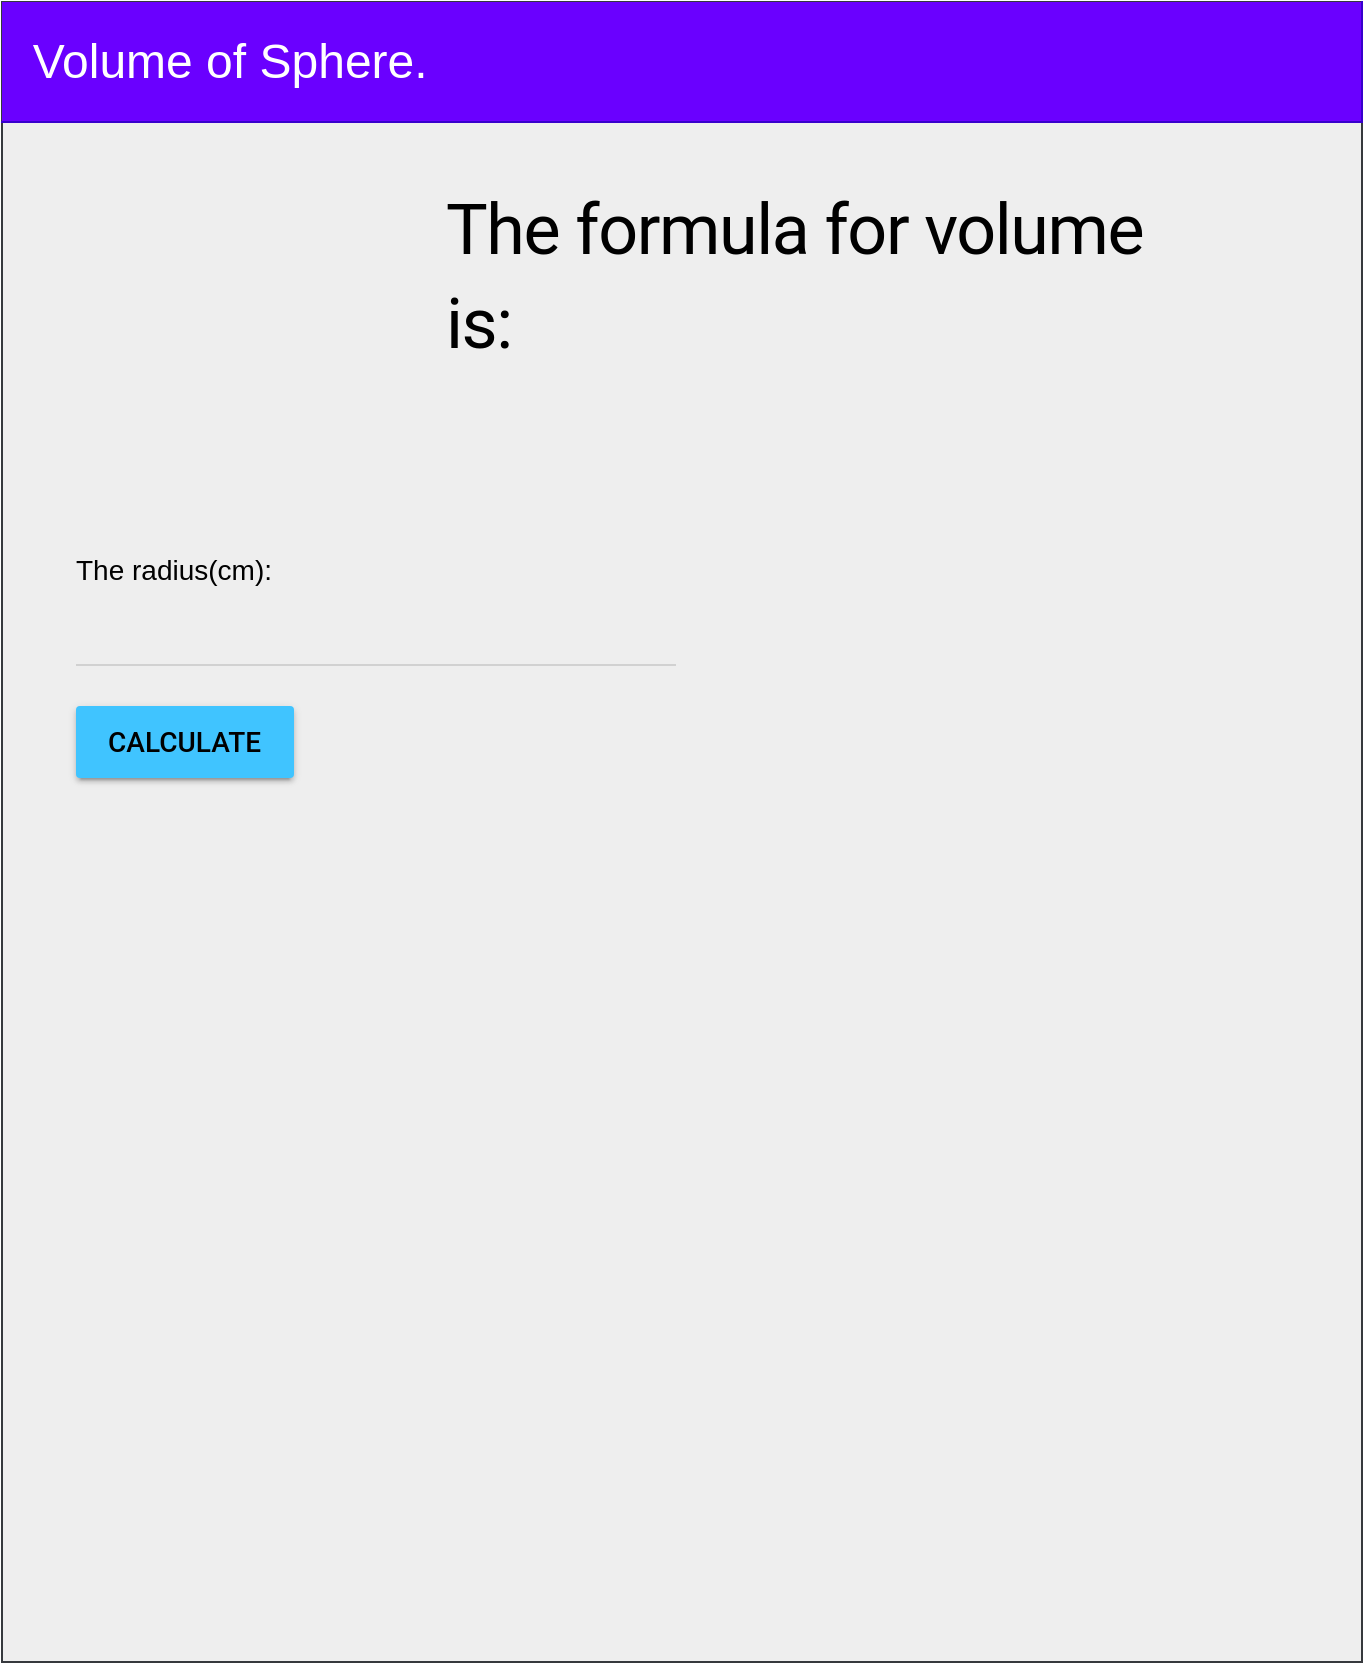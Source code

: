 <mxfile>
    <diagram id="-jnHxenjXdfZWV0Q3tfb" name="Page-1">
        <mxGraphModel dx="2553" dy="1110" grid="1" gridSize="10" guides="1" tooltips="1" connect="1" arrows="1" fold="1" page="1" pageScale="1" pageWidth="850" pageHeight="1100" math="0" shadow="0">
            <root>
                <mxCell id="0"/>
                <mxCell id="1" parent="0"/>
                <mxCell id="2" value="" style="verticalLabelPosition=bottom;verticalAlign=top;html=1;shape=mxgraph.basic.rect;fillColor2=none;strokeWidth=1;size=20;indent=5;fillColor=#eeeeee;strokeColor=#36393d;" parent="1" vertex="1">
                    <mxGeometry x="90" y="80" width="680" height="830" as="geometry"/>
                </mxCell>
                <mxCell id="3" value="&lt;p style=&quot;line-height: 1.2&quot;&gt;&lt;span style=&quot;font-size: 24px&quot;&gt;&amp;nbsp; Volume of Sphere.&lt;/span&gt;&lt;/p&gt;" style="shape=partialRectangle;whiteSpace=wrap;html=1;top=0;left=0;fillColor=#6a00ff;align=left;fontColor=#ffffff;strokeColor=#3700CC;" parent="1" vertex="1">
                    <mxGeometry x="90" y="80" width="680" height="60" as="geometry"/>
                </mxCell>
                <mxCell id="5" value="&lt;h1 style=&quot;padding: 0px ; font-size: 35px ; line-height: 1.35 ; letter-spacing: -0.02em ; margin: 24px 0px 24px 40px ; font-family: &amp;#34;roboto&amp;#34; , &amp;#34;helvetica&amp;#34; , &amp;#34;arial&amp;#34; , sans-serif ; font-weight: 400 ; font-style: normal ; text-indent: 0px ; text-transform: none ; word-spacing: 0px&quot;&gt;&lt;font color=&quot;#000000&quot;&gt;The formula for volume is:&lt;/font&gt;&lt;/h1&gt;" style="text;whiteSpace=wrap;html=1;fontSize=25;" parent="1" vertex="1">
                    <mxGeometry x="270" y="140" width="430" height="110" as="geometry"/>
                </mxCell>
                <mxCell id="6" value="&lt;span style=&quot;font-family: &amp;#34;helvetica&amp;#34; , &amp;#34;arial&amp;#34; , sans-serif ; font-size: 14px ; font-style: normal ; font-weight: 400 ; letter-spacing: normal ; text-indent: 0px ; text-transform: none ; word-spacing: 0px ; display: inline ; float: none&quot;&gt;&lt;font color=&quot;#000000&quot;&gt;The radius(cm):&lt;/font&gt;&lt;/span&gt;" style="text;whiteSpace=wrap;html=1;fontSize=24;" parent="1" vertex="1">
                    <mxGeometry x="125" y="340" width="115" height="50" as="geometry"/>
                </mxCell>
                <mxCell id="7" value="&lt;form action=&quot;https://ics2o-unit3-04-html.evgeny-vovk.repl.co/&quot; style=&quot;text-indent: 0px&quot;&gt;&lt;div class=&quot;mdl-textfield mdl-js-textfield is-upgraded&quot; style=&quot;position: relative ; display: inline-block ; box-sizing: border-box ; width: 300px ; max-width: 100% ; margin: 0px ; padding: 20px 0px&quot;&gt;&lt;font color=&quot;#000000&quot;&gt;&lt;br&gt;&lt;br&gt;&lt;input class=&quot;mdl-textfield__input&quot; type=&quot;text&quot; pattern=&quot;-?[0-9]*(\.[0-9]+)?&quot; id=&quot;fahrenheit&quot; style=&quot;font-family: &amp;#34;helvetica&amp;#34; , &amp;#34;arial&amp;#34; , sans-serif ; font-size: 16px ; font-style: normal ; font-weight: 400 ; letter-spacing: normal ; text-transform: none ; word-spacing: 0px ; border-top: none ; border-right: none ; border-left: none ; border-bottom: 1px solid rgba(0 , 0 , 0 , 0.12) ; display: block ; margin: 0px ; padding: 4px 0px ; width: 300px ; background: 0px 0px ; text-align: left&quot;&gt;&lt;label class=&quot;mdl-textfield__label&quot; style=&quot;font-family: &amp;#34;helvetica&amp;#34; , &amp;#34;arial&amp;#34; , sans-serif ; font-size: 16px ; font-style: normal ; font-weight: 400 ; letter-spacing: normal ; text-transform: none ; word-spacing: 0px ; position: absolute ; display: block ; width: 300px ; overflow: hidden ; text-align: left&quot;&gt;&lt;br&gt;&lt;/label&gt;&lt;span class=&quot;mdl-textfield__error&quot; style=&quot;font-family: &amp;#34;helvetica&amp;#34; , &amp;#34;arial&amp;#34; , sans-serif ; font-size: 12px ; font-style: normal ; font-weight: 400 ; letter-spacing: normal ; text-transform: none ; word-spacing: 0px ; position: absolute ; margin-top: 3px ; visibility: hidden ; display: block&quot;&gt;&lt;/span&gt;&lt;/font&gt;&lt;/div&gt;&lt;/form&gt;&lt;font color=&quot;#000000&quot;&gt;&lt;button class=&quot;mdl-button mdl-js-button mdl-button--raised mdl-js-ripple-effect mdl-button--accent&quot; style=&quot;background: rgb(64 , 196 , 255) ; border: none ; border-radius: 2px ; position: relative ; height: 36px ; margin: 0px ; min-width: 64px ; padding: 0px 16px ; display: inline-block ; font-family: &amp;#34;roboto&amp;#34; , &amp;#34;helvetica&amp;#34; , &amp;#34;arial&amp;#34; , sans-serif ; font-size: 14px ; font-weight: 500 ; text-transform: uppercase ; letter-spacing: 0px ; overflow: hidden ; transition: all 0.2s cubic-bezier(0.4 , 0 , 1 , 1) 0s , all 0.2s cubic-bezier(0.4 , 0 , 0.2 , 1) 0s , all 0.2s cubic-bezier(0.4 , 0 , 0.2 , 1) 0s ; outline: none ; cursor: pointer ; text-decoration: none ; text-align: center ; line-height: 36px ; vertical-align: middle ; box-shadow: rgba(0 , 0 , 0 , 0.14) 0px 2px 2px 0px , rgba(0 , 0 , 0 , 0.2) 0px 3px 1px -2px , rgba(0 , 0 , 0 , 0.12) 0px 1px 5px 0px&quot;&gt;CALCULATE&lt;span class=&quot;mdl-button__ripple-container&quot; style=&quot;display: block ; height: 36px ; left: 0px ; position: absolute ; top: 0px ; width: 113.438px ; z-index: 0 ; overflow: hidden&quot;&gt;&lt;span class=&quot;mdl-ripple&quot; style=&quot;background: rgb(66 , 66 , 66) ; border-radius: 50% ; height: 50px ; left: 0px ; opacity: 0 ; position: absolute ; top: 0px ; transform: translate(-50% , -50%) ; width: 50px ; overflow: hidden&quot;&gt;&lt;/span&gt;&lt;/span&gt;&lt;/button&gt;&lt;span style=&quot;font-family: &amp;#34;helvetica&amp;#34; , &amp;#34;arial&amp;#34; , sans-serif ; font-size: 14px ; font-style: normal ; font-weight: 400 ; letter-spacing: normal ; text-indent: 0px ; text-transform: none ; word-spacing: 0px ; display: inline ; float: none&quot;&gt;&lt;/span&gt;&lt;/font&gt;" style="text;whiteSpace=wrap;html=1;fontSize=24;" parent="1" vertex="1">
                    <mxGeometry x="125" y="300" width="330" height="150" as="geometry"/>
                </mxCell>
                <mxCell id="8" value="" style="shape=image;verticalLabelPosition=bottom;labelBackgroundColor=#ffffff;verticalAlign=top;aspect=fixed;imageAspect=0;image=https://66892a3d-67af-44d3-9dcb-29614e944997.id.repl.co/img/sphere.png;" parent="1" vertex="1">
                    <mxGeometry x="110" y="150" width="171" height="164" as="geometry"/>
                </mxCell>
                <mxCell id="9" value="" style="shape=image;verticalLabelPosition=bottom;labelBackgroundColor=#ffffff;verticalAlign=top;aspect=fixed;imageAspect=0;image=https://66892a3d-67af-44d3-9dcb-29614e944997.id.repl.co/img/formula.png;" parent="1" vertex="1">
                    <mxGeometry x="404.5" y="230" width="161" height="84" as="geometry"/>
                </mxCell>
            </root>
        </mxGraphModel>
    </diagram>
</mxfile>